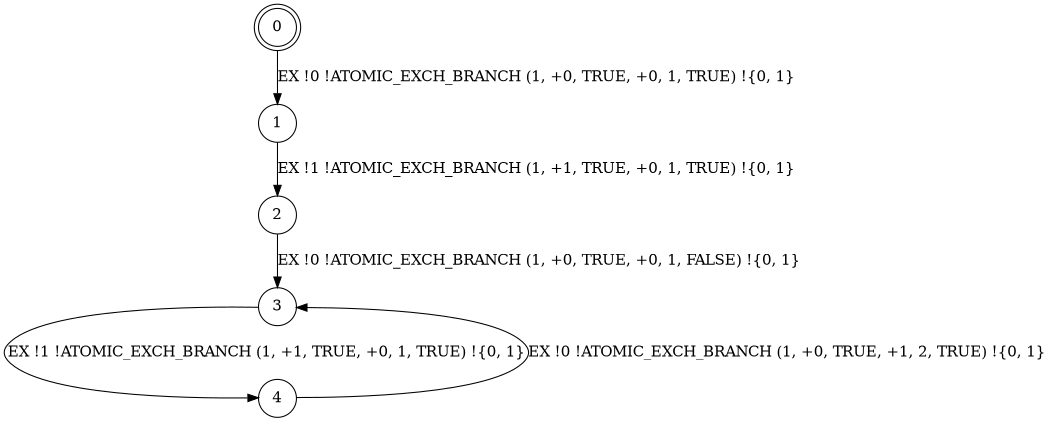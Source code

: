 digraph BCG {
size = "7, 10.5";
center = TRUE;
node [shape = circle];
0 [peripheries = 2];
0 -> 1 [label = "EX !0 !ATOMIC_EXCH_BRANCH (1, +0, TRUE, +0, 1, TRUE) !{0, 1}"];
1 -> 2 [label = "EX !1 !ATOMIC_EXCH_BRANCH (1, +1, TRUE, +0, 1, TRUE) !{0, 1}"];
2 -> 3 [label = "EX !0 !ATOMIC_EXCH_BRANCH (1, +0, TRUE, +0, 1, FALSE) !{0, 1}"];
3 -> 4 [label = "EX !1 !ATOMIC_EXCH_BRANCH (1, +1, TRUE, +0, 1, TRUE) !{0, 1}"];
4 -> 3 [label = "EX !0 !ATOMIC_EXCH_BRANCH (1, +0, TRUE, +1, 2, TRUE) !{0, 1}"];
}
